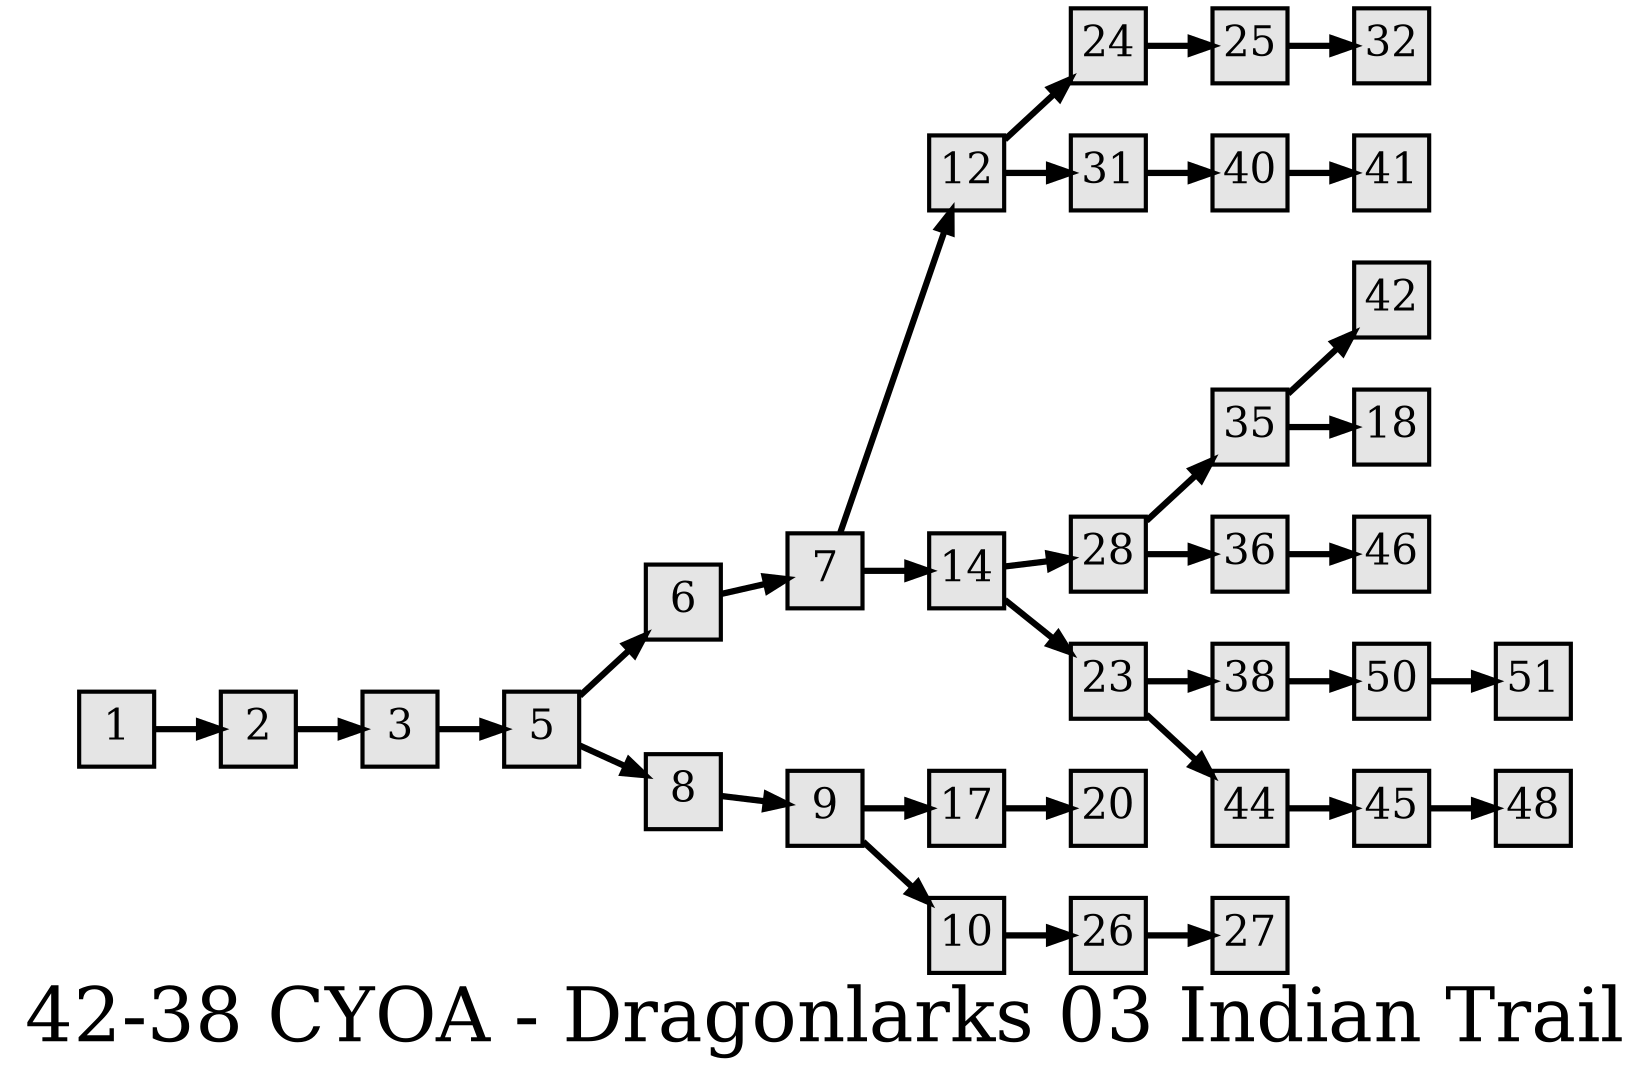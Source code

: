 digraph g{
  graph [ label="42-38 CYOA - Dragonlarks 03 Indian Trail" rankdir=LR, ordering=out, fontsize=36, nodesep="0.35", ranksep="0.45"];
  node  [shape=rect, penwidth=2, fontsize=20, style=filled, fillcolor=grey90, margin="0,0", labelfloat=true, regular=true, fixedsize=true];
  edge  [labelfloat=true, penwidth=3, fontsize=12];
  
  1 -> 2;
  2 -> 3;
  3 -> 5;
  5 -> 6;
  5 -> 8;
  6 -> 7;
  7 -> 12;
  7 -> 14;
  8 -> 9;
  9 -> 17;
  9 -> 10;
  10 -> 26;
  12 -> 24;
  12 -> 31;
  14 -> 28;
  14 -> 23;
  17 -> 20;
  23 -> 38;
  23 -> 44;
  24 -> 25;
  25 -> 32;
  26 -> 27;
  28 -> 35;
  28 -> 36;
  31 -> 40;
  35 -> 42;
  35 -> 18;
  36 -> 46;
  38 -> 50;
  40 -> 41;
  44 -> 45;
  45 -> 48;
  50 -> 51;
}

